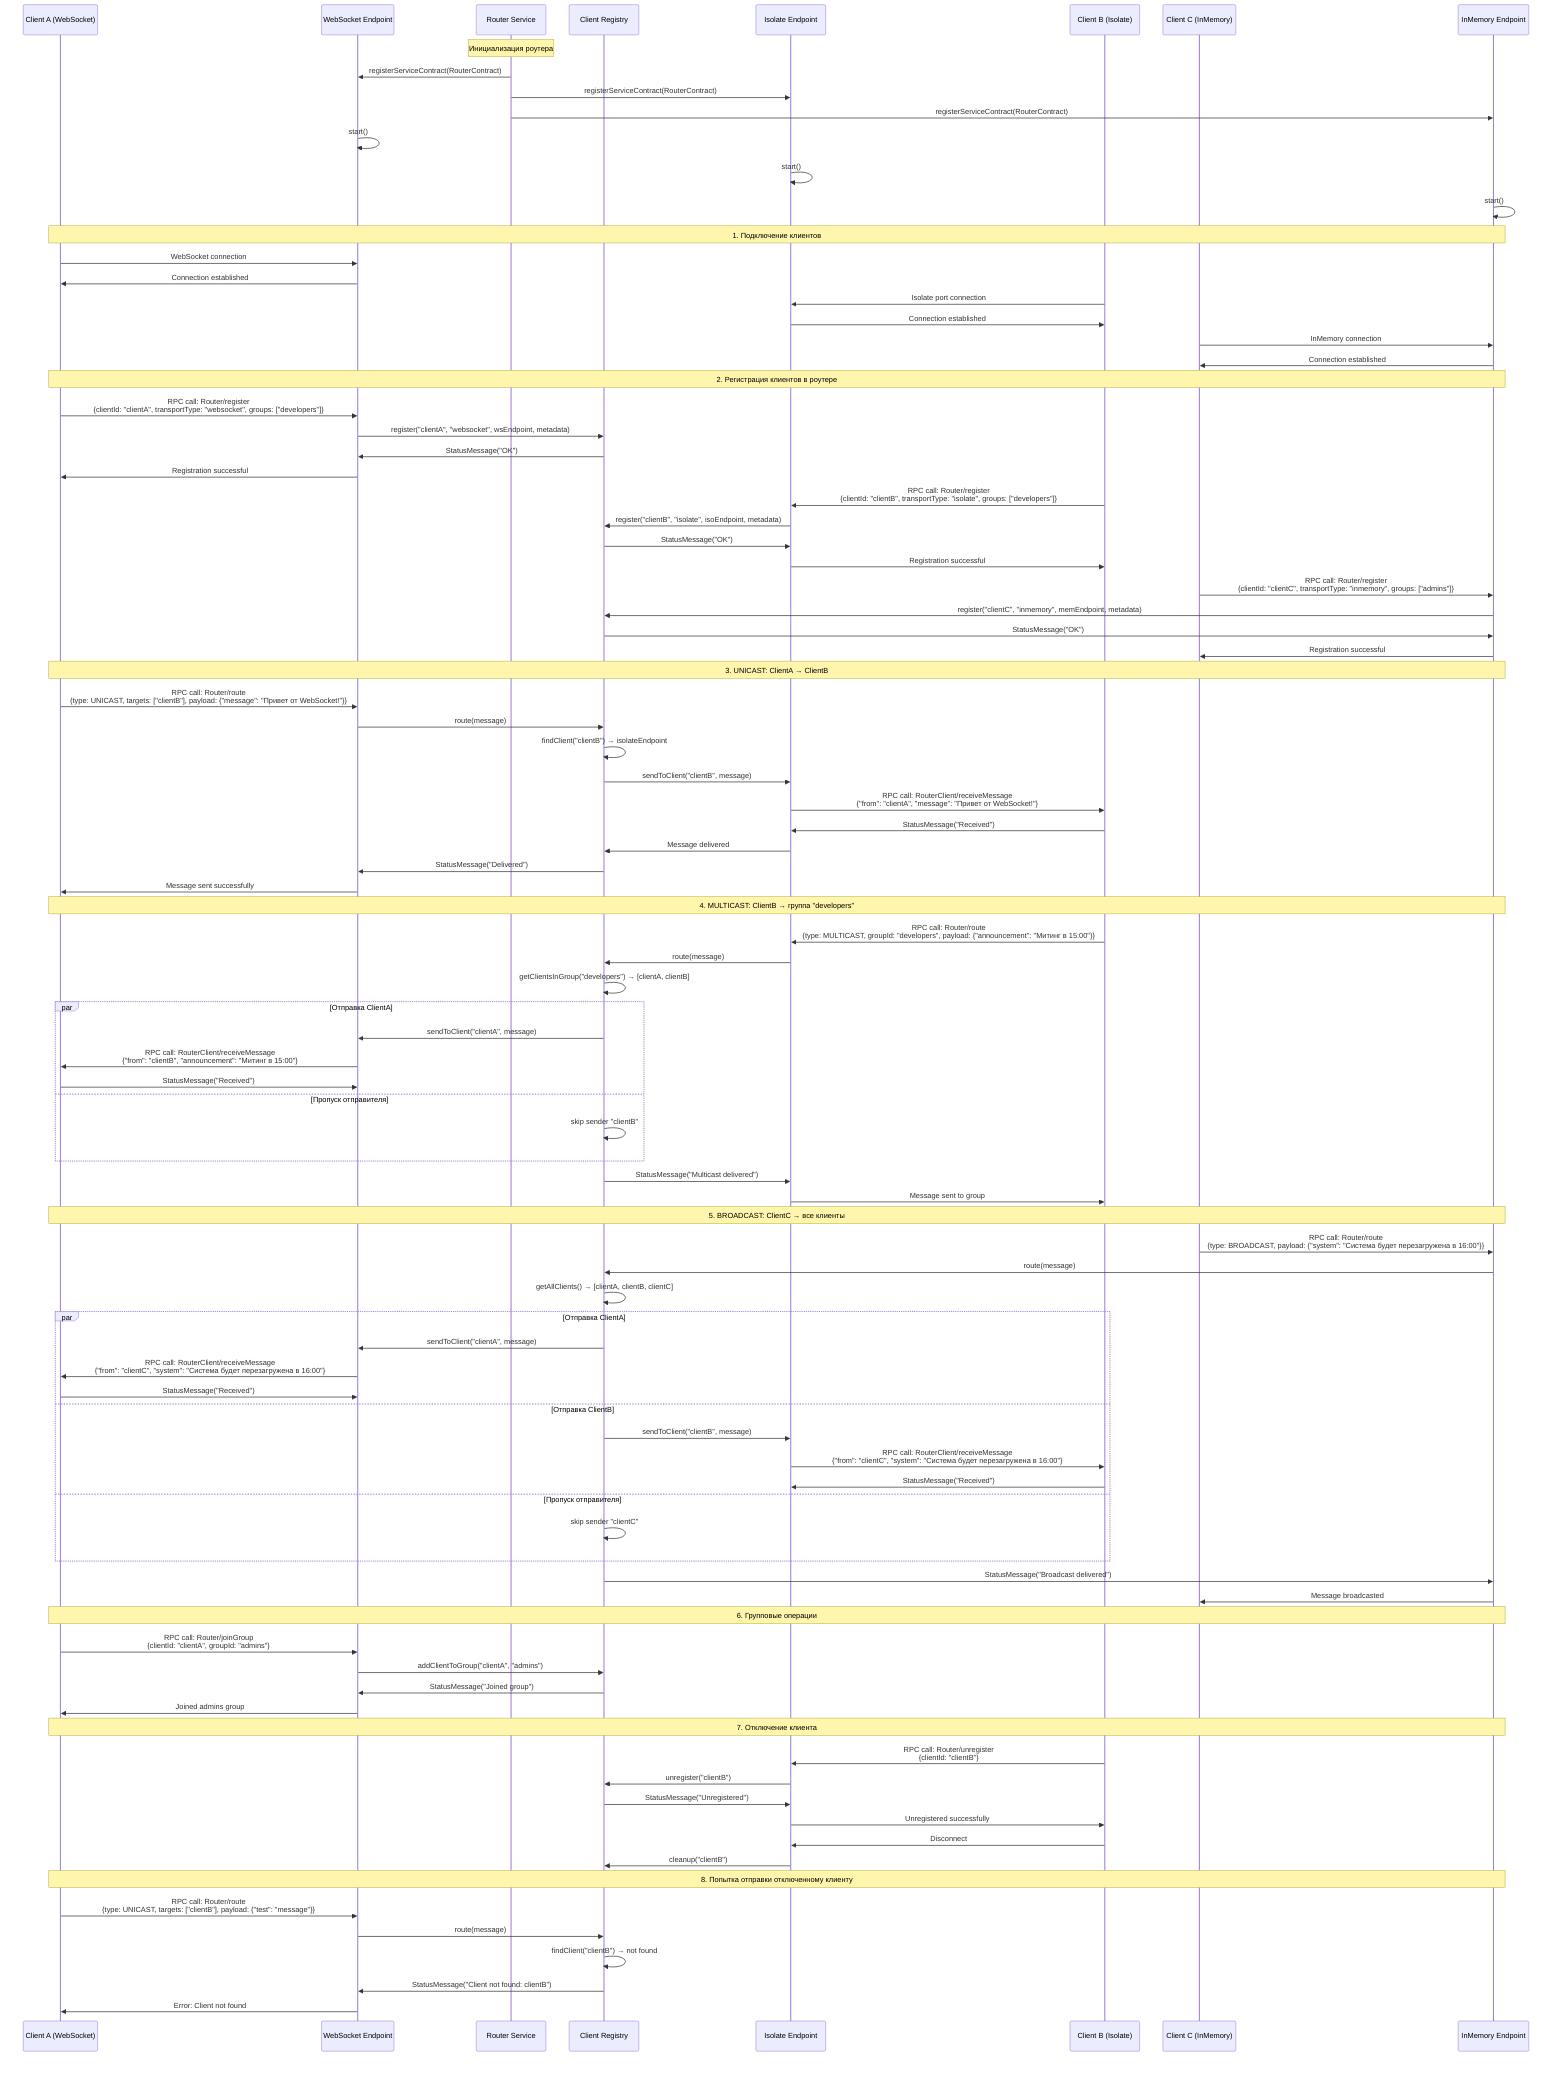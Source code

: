 sequenceDiagram
    participant ClientA as Client A (WebSocket)
    participant WSEndpoint as WebSocket Endpoint
    participant Router as Router Service
    participant Registry as Client Registry
    participant IsoEndpoint as Isolate Endpoint
    participant ClientB as Client B (Isolate)
    participant ClientC as Client C (InMemory)
    participant MemEndpoint as InMemory Endpoint

    Note over Router: Инициализация роутера
    Router->>WSEndpoint: registerServiceContract(RouterContract)
    Router->>IsoEndpoint: registerServiceContract(RouterContract)
    Router->>MemEndpoint: registerServiceContract(RouterContract)
    
    WSEndpoint->>WSEndpoint: start()
    IsoEndpoint->>IsoEndpoint: start()
    MemEndpoint->>MemEndpoint: start()

    Note over ClientA,MemEndpoint: 1. Подключение клиентов

    ClientA->>WSEndpoint: WebSocket connection
    WSEndpoint->>ClientA: Connection established
    
    ClientB->>IsoEndpoint: Isolate port connection
    IsoEndpoint->>ClientB: Connection established
    
    ClientC->>MemEndpoint: InMemory connection
    MemEndpoint->>ClientC: Connection established

    Note over ClientA,MemEndpoint: 2. Регистрация клиентов в роутере

    ClientA->>WSEndpoint: RPC call: Router/register<br/>{clientId: "clientA", transportType: "websocket", groups: ["developers"]}
    WSEndpoint->>Registry: register("clientA", "websocket", wsEndpoint, metadata)
    Registry->>WSEndpoint: StatusMessage("OK")
    WSEndpoint->>ClientA: Registration successful

    ClientB->>IsoEndpoint: RPC call: Router/register<br/>{clientId: "clientB", transportType: "isolate", groups: ["developers"]}
    IsoEndpoint->>Registry: register("clientB", "isolate", isoEndpoint, metadata)
    Registry->>IsoEndpoint: StatusMessage("OK")
    IsoEndpoint->>ClientB: Registration successful

    ClientC->>MemEndpoint: RPC call: Router/register<br/>{clientId: "clientC", transportType: "inmemory", groups: ["admins"]}
    MemEndpoint->>Registry: register("clientC", "inmemory", memEndpoint, metadata)
    Registry->>MemEndpoint: StatusMessage("OK")
    MemEndpoint->>ClientC: Registration successful

    Note over ClientA,MemEndpoint: 3. UNICAST: ClientA → ClientB

    ClientA->>WSEndpoint: RPC call: Router/route<br/>{type: UNICAST, targets: ["clientB"], payload: {"message": "Привет от WebSocket!"}}
    WSEndpoint->>Registry: route(message)
    Registry->>Registry: findClient("clientB") → isolateEndpoint
    Registry->>IsoEndpoint: sendToClient("clientB", message)
    IsoEndpoint->>ClientB: RPC call: RouterClient/receiveMessage<br/>{"from": "clientA", "message": "Привет от WebSocket!"}
    ClientB->>IsoEndpoint: StatusMessage("Received")
    IsoEndpoint->>Registry: Message delivered
    Registry->>WSEndpoint: StatusMessage("Delivered")
    WSEndpoint->>ClientA: Message sent successfully

    Note over ClientA,MemEndpoint: 4. MULTICAST: ClientB → группа "developers"

    ClientB->>IsoEndpoint: RPC call: Router/route<br/>{type: MULTICAST, groupId: "developers", payload: {"announcement": "Митинг в 15:00"}}
    IsoEndpoint->>Registry: route(message)
    Registry->>Registry: getClientsInGroup("developers") → [clientA, clientB]
    
    par Отправка ClientA
        Registry->>WSEndpoint: sendToClient("clientA", message)
        WSEndpoint->>ClientA: RPC call: RouterClient/receiveMessage<br/>{"from": "clientB", "announcement": "Митинг в 15:00"}
        ClientA->>WSEndpoint: StatusMessage("Received")
    and Пропуск отправителя
        Registry->>Registry: skip sender "clientB"
    end
    
    Registry->>IsoEndpoint: StatusMessage("Multicast delivered")
    IsoEndpoint->>ClientB: Message sent to group

    Note over ClientA,MemEndpoint: 5. BROADCAST: ClientC → все клиенты

    ClientC->>MemEndpoint: RPC call: Router/route<br/>{type: BROADCAST, payload: {"system": "Система будет перезагружена в 16:00"}}
    MemEndpoint->>Registry: route(message)
    Registry->>Registry: getAllClients() → [clientA, clientB, clientC]
    
    par Отправка ClientA
        Registry->>WSEndpoint: sendToClient("clientA", message)
        WSEndpoint->>ClientA: RPC call: RouterClient/receiveMessage<br/>{"from": "clientC", "system": "Система будет перезагружена в 16:00"}
        ClientA->>WSEndpoint: StatusMessage("Received")
    and Отправка ClientB
        Registry->>IsoEndpoint: sendToClient("clientB", message)
        IsoEndpoint->>ClientB: RPC call: RouterClient/receiveMessage<br/>{"from": "clientC", "system": "Система будет перезагружена в 16:00"}
        ClientB->>IsoEndpoint: StatusMessage("Received")
    and Пропуск отправителя
        Registry->>Registry: skip sender "clientC"
    end
    
    Registry->>MemEndpoint: StatusMessage("Broadcast delivered")
    MemEndpoint->>ClientC: Message broadcasted

    Note over ClientA,MemEndpoint: 6. Групповые операции

    ClientA->>WSEndpoint: RPC call: Router/joinGroup<br/>{clientId: "clientA", groupId: "admins"}
    WSEndpoint->>Registry: addClientToGroup("clientA", "admins")
    Registry->>WSEndpoint: StatusMessage("Joined group")
    WSEndpoint->>ClientA: Joined admins group

    Note over ClientA,MemEndpoint: 7. Отключение клиента

    ClientB->>IsoEndpoint: RPC call: Router/unregister<br/>{clientId: "clientB"}
    IsoEndpoint->>Registry: unregister("clientB")
    Registry->>IsoEndpoint: StatusMessage("Unregistered")
    IsoEndpoint->>ClientB: Unregistered successfully
    
    ClientB->>IsoEndpoint: Disconnect
    IsoEndpoint->>Registry: cleanup("clientB")

    Note over ClientA,MemEndpoint: 8. Попытка отправки отключенному клиенту

    ClientA->>WSEndpoint: RPC call: Router/route<br/>{type: UNICAST, targets: ["clientB"], payload: {"test": "message"}}
    WSEndpoint->>Registry: route(message)
    Registry->>Registry: findClient("clientB") → not found
    Registry->>WSEndpoint: StatusMessage("Client not found: clientB")
    WSEndpoint->>ClientA: Error: Client not found